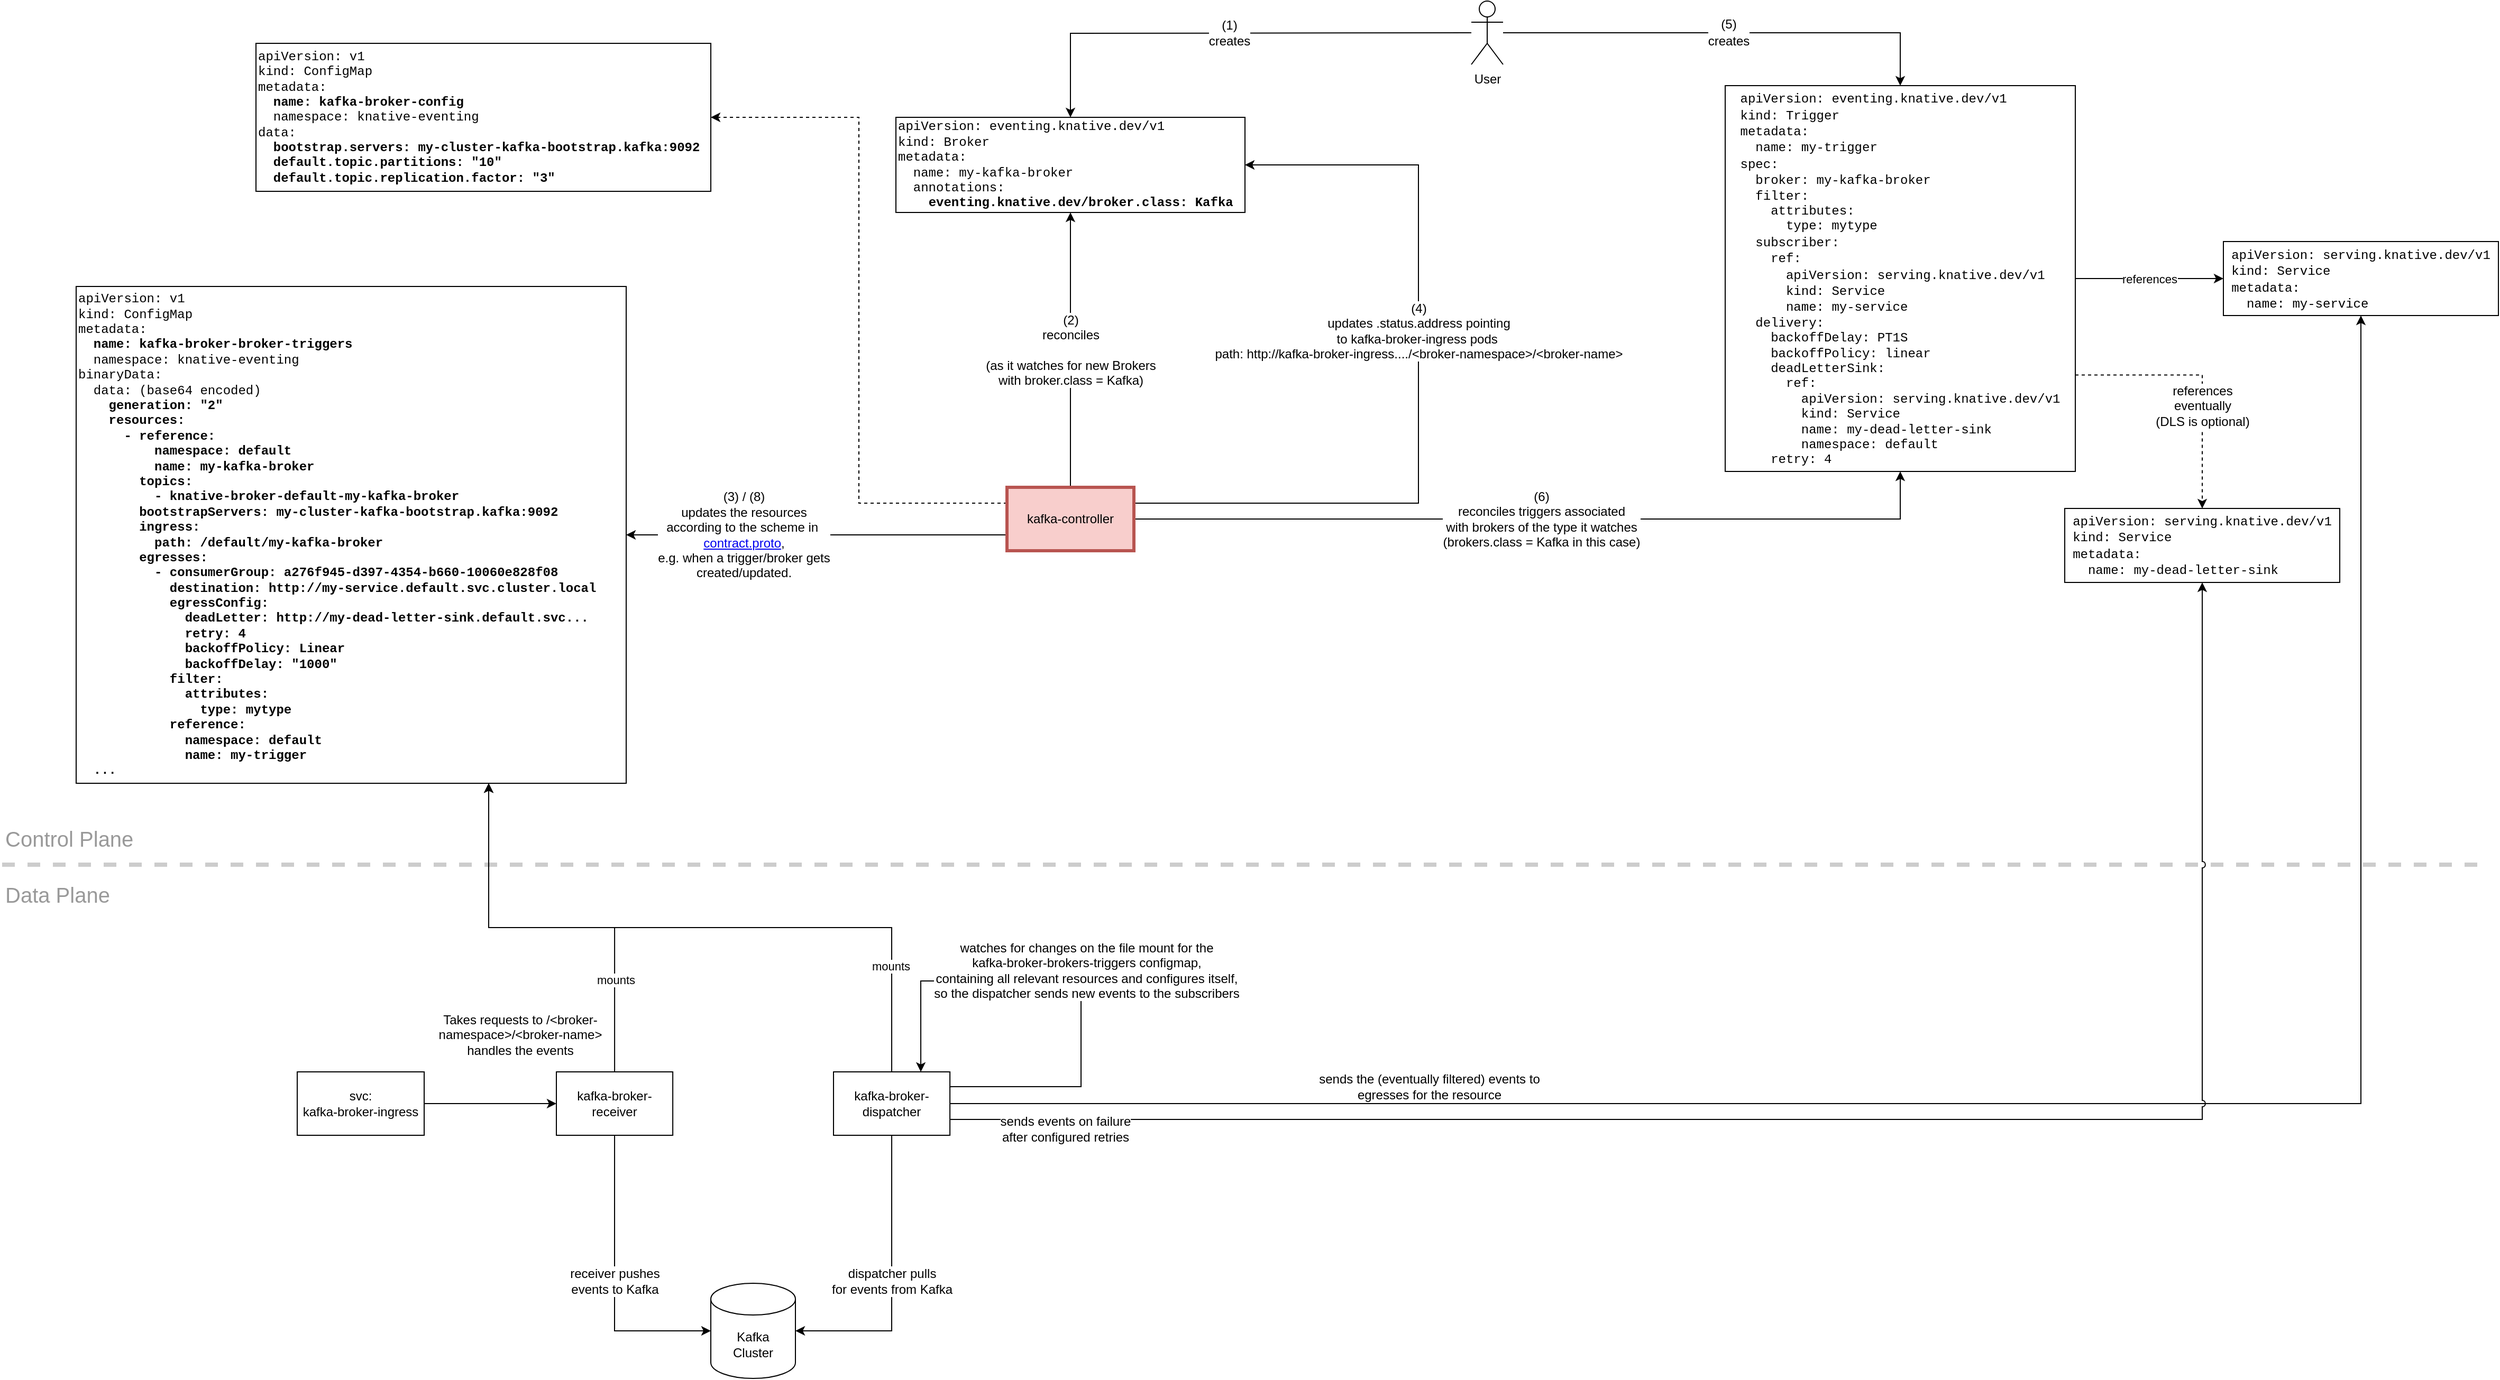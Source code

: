 <mxfile version="21.0.6" type="device"><diagram id="eFUAotSGtcAw-Fg0lcZh" name="Page-1"><mxGraphModel dx="2049" dy="1143" grid="1" gridSize="10" guides="1" tooltips="1" connect="1" arrows="1" fold="1" page="1" pageScale="1" pageWidth="2339" pageHeight="3300" math="0" shadow="0"><root><mxCell id="0"/><mxCell id="1" parent="0"/><mxCell id="b9sZLI5FRDwqz89Z4i03-7" value="(2)&lt;br&gt;reconciles&lt;br&gt;&lt;br&gt;(as it watches for new Brokers &lt;br&gt;with broker.class = Kafka)" style="edgeStyle=orthogonalEdgeStyle;rounded=0;orthogonalLoop=1;jettySize=auto;html=1;fontFamily=Helvetica;fontSize=12;" parent="1" source="b9sZLI5FRDwqz89Z4i03-1" target="b9sZLI5FRDwqz89Z4i03-5" edge="1"><mxGeometry relative="1" as="geometry"/></mxCell><mxCell id="b9sZLI5FRDwqz89Z4i03-14" style="edgeStyle=orthogonalEdgeStyle;rounded=0;orthogonalLoop=1;jettySize=auto;html=1;entryX=1;entryY=0.5;entryDx=0;entryDy=0;dashed=1;labelBackgroundColor=none;fontFamily=Courier New;fontSize=12;fontColor=#000000;exitX=0;exitY=0.25;exitDx=0;exitDy=0;sketch=0;" parent="1" source="b9sZLI5FRDwqz89Z4i03-1" target="b9sZLI5FRDwqz89Z4i03-8" edge="1"><mxGeometry relative="1" as="geometry"/></mxCell><mxCell id="b9sZLI5FRDwqz89Z4i03-18" value="(4)&lt;br&gt;updates .status.address pointing &lt;br&gt;to kafka-broker-ingress pods&amp;nbsp;&lt;br&gt;path: http://kafka-broker-ingress..../&amp;lt;broker-namespace&amp;gt;/&amp;lt;broker-name&amp;gt;" style="edgeStyle=orthogonalEdgeStyle;rounded=0;jumpStyle=none;orthogonalLoop=1;jettySize=auto;html=1;labelBackgroundColor=default;fontFamily=Helvetica;fontSize=12;fontColor=#000000;exitX=1;exitY=0.25;exitDx=0;exitDy=0;sketch=0;entryX=1;entryY=0.5;entryDx=0;entryDy=0;" parent="1" source="b9sZLI5FRDwqz89Z4i03-1" target="b9sZLI5FRDwqz89Z4i03-5" edge="1"><mxGeometry x="0.147" relative="1" as="geometry"><Array as="points"><mxPoint x="1389" y="485"/><mxPoint x="1389" y="165"/></Array><mxPoint as="offset"/><mxPoint x="1339" y="190" as="targetPoint"/></mxGeometry></mxCell><mxCell id="b9sZLI5FRDwqz89Z4i03-26" value="(6)&lt;br&gt;reconciles triggers associated &lt;br&gt;with brokers of the type it watches &lt;br&gt;(brokers.class = Kafka in this case)" style="edgeStyle=orthogonalEdgeStyle;rounded=0;sketch=0;jumpStyle=none;orthogonalLoop=1;jettySize=auto;html=1;entryX=0.5;entryY=1;entryDx=0;entryDy=0;labelBackgroundColor=default;fontFamily=Helvetica;fontSize=12;fontColor=#000000;" parent="1" source="b9sZLI5FRDwqz89Z4i03-1" target="b9sZLI5FRDwqz89Z4i03-24" edge="1"><mxGeometry relative="1" as="geometry"/></mxCell><mxCell id="_3CdvoU4hfjjVp6heYpx-2" value="(3) / (8)&lt;br&gt;updates the resources&lt;br style=&quot;font-size: 12px;&quot;&gt;according to the scheme in&amp;nbsp;&lt;br style=&quot;font-size: 12px;&quot;&gt;&lt;a href=&quot;https://github.com/knative-sandbox/eventing-kafka-broker/blob/main/proto/contract.proto&quot; style=&quot;font-size: 12px;&quot;&gt;contract.proto&lt;/a&gt;, &lt;br style=&quot;font-size: 12px;&quot;&gt;e.g. when a trigger/broker gets&lt;br style=&quot;font-size: 12px;&quot;&gt;created/updated." style="edgeStyle=orthogonalEdgeStyle;rounded=0;orthogonalLoop=1;jettySize=auto;html=1;entryX=1;entryY=0.5;entryDx=0;entryDy=0;exitX=0;exitY=0.75;exitDx=0;exitDy=0;fontSize=12;" parent="1" source="b9sZLI5FRDwqz89Z4i03-1" target="_3CdvoU4hfjjVp6heYpx-1" edge="1"><mxGeometry x="0.389" relative="1" as="geometry"><mxPoint x="1" as="offset"/></mxGeometry></mxCell><mxCell id="b9sZLI5FRDwqz89Z4i03-1" value="kafka-controller" style="rounded=0;whiteSpace=wrap;html=1;labelBorderColor=none;strokeWidth=3;fillColor=#f8cecc;strokeColor=#b85450;" parent="1" vertex="1"><mxGeometry x="1000" y="470" width="120" height="60" as="geometry"/></mxCell><mxCell id="b9sZLI5FRDwqz89Z4i03-6" value="(1)&lt;br&gt;creates" style="edgeStyle=orthogonalEdgeStyle;rounded=0;orthogonalLoop=1;jettySize=auto;html=1;entryX=0.5;entryY=0;entryDx=0;entryDy=0;fontFamily=Helvetica;fontSize=12;" parent="1" target="b9sZLI5FRDwqz89Z4i03-5" edge="1"><mxGeometry relative="1" as="geometry"><mxPoint x="1439" y="40" as="sourcePoint"/></mxGeometry></mxCell><mxCell id="b9sZLI5FRDwqz89Z4i03-22" style="edgeStyle=orthogonalEdgeStyle;rounded=0;sketch=0;jumpStyle=none;orthogonalLoop=1;jettySize=auto;html=1;labelBackgroundColor=default;fontFamily=Helvetica;fontSize=12;fontColor=#000000;" parent="1" edge="1"><mxGeometry relative="1" as="geometry"><mxPoint x="1484" y="80" as="sourcePoint"/><mxPoint x="1484" y="80" as="targetPoint"/></mxGeometry></mxCell><mxCell id="b9sZLI5FRDwqz89Z4i03-25" value="&lt;font face=&quot;Helvetica&quot;&gt;(5)&lt;br&gt;creates&lt;/font&gt;" style="edgeStyle=orthogonalEdgeStyle;rounded=0;sketch=0;jumpStyle=none;orthogonalLoop=1;jettySize=auto;html=1;entryX=0.5;entryY=0;entryDx=0;entryDy=0;labelBackgroundColor=default;fontFamily=Courier New;fontSize=12;fontColor=#000000;" parent="1" source="b9sZLI5FRDwqz89Z4i03-4" target="b9sZLI5FRDwqz89Z4i03-24" edge="1"><mxGeometry relative="1" as="geometry"/></mxCell><mxCell id="b9sZLI5FRDwqz89Z4i03-4" value="User" style="shape=umlActor;verticalLabelPosition=bottom;verticalAlign=top;html=1;outlineConnect=0;" parent="1" vertex="1"><mxGeometry x="1439" y="10" width="30" height="60" as="geometry"/></mxCell><mxCell id="b9sZLI5FRDwqz89Z4i03-5" value="&lt;span style=&quot;box-sizing: inherit; font-size: 12px;&quot; class=&quot;nt&quot;&gt;apiVersion&lt;/span&gt;&lt;span style=&quot;box-sizing: inherit; font-size: 12px;&quot; class=&quot;p&quot;&gt;:&lt;/span&gt;&lt;span style=&quot;box-sizing: inherit; font-size: 12px;&quot; class=&quot;w&quot;&gt; &lt;/span&gt;&lt;span style=&quot;box-sizing: inherit; font-size: 12px;&quot; class=&quot;l l-Scalar l-Scalar-Plain&quot;&gt;eventing.knative.dev/v1&lt;/span&gt;&lt;span style=&quot;font-size: 12px;&quot;&gt;&lt;br style=&quot;font-size: 12px;&quot;&gt;&lt;/span&gt;&lt;span style=&quot;box-sizing: inherit; font-size: 12px;&quot; class=&quot;nt&quot;&gt;kind&lt;/span&gt;&lt;span style=&quot;box-sizing: inherit; font-size: 12px;&quot; class=&quot;p&quot;&gt;:&lt;/span&gt;&lt;span style=&quot;box-sizing: inherit; font-size: 12px;&quot; class=&quot;w&quot;&gt; &lt;/span&gt;&lt;span style=&quot;box-sizing: inherit; font-size: 12px;&quot; class=&quot;l l-Scalar l-Scalar-Plain&quot;&gt;Broker&lt;/span&gt;&lt;span style=&quot;font-size: 12px;&quot;&gt;&lt;br style=&quot;font-size: 12px;&quot;&gt;&lt;/span&gt;&lt;span style=&quot;box-sizing: inherit; font-size: 12px;&quot; class=&quot;nt&quot;&gt;metadata&lt;/span&gt;&lt;span style=&quot;box-sizing: inherit; font-size: 12px;&quot; class=&quot;p&quot;&gt;:&lt;br&gt;&lt;/span&gt;&lt;span style=&quot;font-size: 12px;&quot;&gt;&amp;nbsp; name: my-kafka-broker&lt;br style=&quot;font-size: 12px;&quot;&gt;&lt;/span&gt;&lt;span style=&quot;box-sizing: inherit; font-size: 12px;&quot; class=&quot;w&quot;&gt;&lt;/span&gt;&lt;span style=&quot;box-sizing: inherit; font-size: 12px;&quot; class=&quot;nt&quot;&gt;&amp;nbsp; annotations&lt;/span&gt;&lt;span style=&quot;box-sizing: inherit; font-size: 12px;&quot; class=&quot;p&quot;&gt;:&lt;/span&gt;&lt;span style=&quot;font-size: 12px;&quot;&gt;&lt;br style=&quot;font-size: 12px;&quot;&gt;&lt;/span&gt;&lt;span style=&quot;box-sizing: inherit; font-size: 12px;&quot; class=&quot;w&quot;&gt;&lt;/span&gt;&lt;span style=&quot;box-sizing: inherit; font-size: 12px;&quot; class=&quot;nt&quot;&gt;&amp;nbsp; &amp;nbsp; &lt;b&gt;eventing.knative.dev/broker.class&lt;/b&gt;&lt;/span&gt;&lt;b&gt;&lt;span style=&quot;box-sizing: inherit; font-size: 12px;&quot; class=&quot;p&quot;&gt;:&lt;/span&gt;&lt;span style=&quot;box-sizing: inherit; font-size: 12px;&quot; class=&quot;w&quot;&gt; &lt;/span&gt;&lt;span style=&quot;box-sizing: inherit; font-size: 12px;&quot; class=&quot;l l-Scalar l-Scalar-Plain&quot;&gt;Kafka&lt;/span&gt;&lt;/b&gt;" style="text;html=1;strokeColor=default;fillColor=none;align=left;verticalAlign=middle;whiteSpace=wrap;rounded=0;fontFamily=Courier New;fontSize=12;labelBorderColor=none;" parent="1" vertex="1"><mxGeometry x="895" y="120" width="330" height="90" as="geometry"/></mxCell><mxCell id="b9sZLI5FRDwqz89Z4i03-8" value="&lt;div&gt;apiVersion: v1&lt;/div&gt;&lt;div&gt;kind: ConfigMap&lt;/div&gt;&lt;div&gt;metadata:&lt;/div&gt;&lt;div&gt;&amp;nbsp; &lt;b&gt;name: kafka-broker-config&lt;/b&gt;&lt;/div&gt;&lt;div&gt;&amp;nbsp; namespace: knative-eventing&lt;/div&gt;&lt;div&gt;data:&lt;/div&gt;&lt;div&gt;&lt;div&gt;&lt;b&gt;&amp;nbsp; bootstrap.servers: my-cluster-kafka-bootstrap.kafka:9092&lt;/b&gt;&lt;/div&gt;&lt;div&gt;&lt;b&gt;&amp;nbsp; default.topic.partitions: &quot;10&quot;&lt;/b&gt;&lt;/div&gt;&lt;div&gt;&lt;b&gt;&amp;nbsp; default.topic.replication.factor: &quot;3&quot;&lt;/b&gt;&lt;/div&gt;&lt;/div&gt;" style="text;html=1;strokeColor=default;fillColor=none;align=left;verticalAlign=middle;whiteSpace=wrap;rounded=0;labelBorderColor=none;strokeWidth=1;fontFamily=Courier New;fontSize=12;" parent="1" vertex="1"><mxGeometry x="290" y="50" width="430" height="140" as="geometry"/></mxCell><mxCell id="xpxUNbFqAw5F-r9H1RpU-3" style="edgeStyle=orthogonalEdgeStyle;rounded=0;orthogonalLoop=1;jettySize=auto;html=1;entryX=0;entryY=0.5;entryDx=0;entryDy=0;" parent="1" source="b9sZLI5FRDwqz89Z4i03-19" target="aR5F3TT1fGMltQNal_LP-4" edge="1"><mxGeometry relative="1" as="geometry"><mxPoint x="599" y="1213.059" as="targetPoint"/></mxGeometry></mxCell><mxCell id="b9sZLI5FRDwqz89Z4i03-19" value="svc:&lt;br&gt;kafka-broker-ingress" style="rounded=0;whiteSpace=wrap;html=1;labelBorderColor=none;strokeWidth=1;" parent="1" vertex="1"><mxGeometry x="329" y="1023" width="120" height="60" as="geometry"/></mxCell><mxCell id="b9sZLI5FRDwqz89Z4i03-20" value="Takes requests to /&amp;lt;broker-namespace&amp;gt;/&amp;lt;broker-name&amp;gt; &lt;br&gt;handles the events" style="text;html=1;strokeColor=none;fillColor=none;align=center;verticalAlign=middle;whiteSpace=wrap;rounded=0;labelBackgroundColor=none;labelBorderColor=none;strokeWidth=1;fontFamily=Helvetica;fontSize=12;fontColor=#000000;" parent="1" vertex="1"><mxGeometry x="430" y="953" width="220" height="70" as="geometry"/></mxCell><mxCell id="aR5F3TT1fGMltQNal_LP-7" value="references" style="edgeStyle=orthogonalEdgeStyle;rounded=0;orthogonalLoop=1;jettySize=auto;html=1;entryX=0;entryY=0.5;entryDx=0;entryDy=0;exitX=1;exitY=0.5;exitDx=0;exitDy=0;" parent="1" source="b9sZLI5FRDwqz89Z4i03-24" target="aR5F3TT1fGMltQNal_LP-6" edge="1"><mxGeometry relative="1" as="geometry"/></mxCell><mxCell id="aR5F3TT1fGMltQNal_LP-9" value="references&lt;br style=&quot;font-size: 12px;&quot;&gt;eventually &lt;br style=&quot;font-size: 12px;&quot;&gt;(DLS is optional)" style="edgeStyle=orthogonalEdgeStyle;rounded=0;orthogonalLoop=1;jettySize=auto;html=1;entryX=0.5;entryY=0;entryDx=0;entryDy=0;exitX=1;exitY=0.75;exitDx=0;exitDy=0;startArrow=none;dashed=1;fontSize=12;" parent="1" source="b9sZLI5FRDwqz89Z4i03-24" target="aR5F3TT1fGMltQNal_LP-8" edge="1"><mxGeometry x="0.215" relative="1" as="geometry"><mxPoint as="offset"/></mxGeometry></mxCell><mxCell id="b9sZLI5FRDwqz89Z4i03-24" value="&lt;div style=&quot;text-align: left;&quot;&gt;&lt;font face=&quot;Courier New&quot;&gt;&lt;span style=&quot;background-color: initial; color: var(--md-code-hl-keyword-color); box-sizing: inherit;&quot; class=&quot;nt&quot;&gt;apiVersion&lt;/span&gt;&lt;span style=&quot;background-color: initial; color: var(--md-code-hl-punctuation-color); box-sizing: inherit;&quot; class=&quot;p&quot;&gt;:&lt;/span&gt;&lt;span style=&quot;background-color: initial; box-sizing: inherit; color: rgb(54, 70, 78);&quot; class=&quot;w&quot;&gt; &lt;/span&gt;&lt;span style=&quot;background-color: initial; color: var(--md-code-hl-string-color); box-sizing: inherit;&quot; class=&quot;l l-Scalar l-Scalar-Plain&quot;&gt;eventing.knative.dev/v1&lt;/span&gt;&lt;span style=&quot;color: rgb(54, 70, 78); background-color: rgb(245, 245, 245);&quot;&gt;&lt;br&gt;&lt;/span&gt;&lt;span style=&quot;background-color: initial; color: var(--md-code-hl-keyword-color); box-sizing: inherit;&quot; class=&quot;nt&quot;&gt;kind&lt;/span&gt;&lt;span style=&quot;background-color: initial; color: var(--md-code-hl-punctuation-color); box-sizing: inherit;&quot; class=&quot;p&quot;&gt;:&lt;/span&gt;&lt;span style=&quot;background-color: initial; box-sizing: inherit; color: rgb(54, 70, 78);&quot; class=&quot;w&quot;&gt; &lt;/span&gt;&lt;span style=&quot;background-color: initial; color: var(--md-code-hl-string-color); box-sizing: inherit;&quot; class=&quot;l l-Scalar l-Scalar-Plain&quot;&gt;Trigger&lt;/span&gt;&lt;span style=&quot;color: rgb(54, 70, 78); background-color: rgb(245, 245, 245);&quot;&gt;&lt;br&gt;&lt;/span&gt;&lt;span style=&quot;background-color: initial; color: var(--md-code-hl-keyword-color); box-sizing: inherit;&quot; class=&quot;nt&quot;&gt;metadata&lt;/span&gt;&lt;span style=&quot;background-color: initial; color: var(--md-code-hl-punctuation-color); box-sizing: inherit;&quot; class=&quot;p&quot;&gt;:&lt;/span&gt;&lt;span style=&quot;color: rgb(54, 70, 78); background-color: rgb(245, 245, 245);&quot;&gt;&lt;br&gt;&lt;/span&gt;&lt;span style=&quot;background-color: initial; box-sizing: inherit; color: rgb(54, 70, 78);&quot; class=&quot;w&quot;&gt;&lt;/span&gt;&lt;span style=&quot;background-color: initial; color: var(--md-code-hl-keyword-color); box-sizing: inherit;&quot; class=&quot;nt&quot;&gt;&amp;nbsp; name&lt;/span&gt;&lt;span style=&quot;background-color: initial; color: var(--md-code-hl-punctuation-color); box-sizing: inherit;&quot; class=&quot;p&quot;&gt;:&lt;/span&gt;&lt;span style=&quot;background-color: initial; box-sizing: inherit; color: rgb(54, 70, 78);&quot; class=&quot;w&quot;&gt; &lt;/span&gt;&lt;span style=&quot;background-color: initial; color: var(--md-code-hl-string-color); box-sizing: inherit;&quot; class=&quot;l l-Scalar l-Scalar-Plain&quot;&gt;my-trigger&lt;/span&gt;&lt;span style=&quot;color: rgb(54, 70, 78); background-color: rgb(245, 245, 245);&quot;&gt;&lt;br&gt;&lt;/span&gt;&lt;span style=&quot;background-color: initial; color: var(--md-code-hl-keyword-color); box-sizing: inherit;&quot; class=&quot;nt&quot;&gt;spec&lt;/span&gt;&lt;span style=&quot;background-color: initial; color: var(--md-code-hl-punctuation-color); box-sizing: inherit;&quot; class=&quot;p&quot;&gt;:&lt;/span&gt;&lt;span style=&quot;color: rgb(54, 70, 78); background-color: rgb(245, 245, 245);&quot;&gt;&lt;br&gt;&lt;/span&gt;&lt;span style=&quot;background-color: initial; box-sizing: inherit; color: rgb(54, 70, 78);&quot; class=&quot;w&quot;&gt;&lt;/span&gt;&lt;span style=&quot;background-color: initial; color: var(--md-code-hl-keyword-color); box-sizing: inherit;&quot; class=&quot;nt&quot;&gt;&amp;nbsp; broker&lt;/span&gt;&lt;span style=&quot;background-color: initial; color: var(--md-code-hl-punctuation-color); box-sizing: inherit;&quot; class=&quot;p&quot;&gt;:&lt;/span&gt;&lt;span style=&quot;background-color: initial; box-sizing: inherit; color: rgb(54, 70, 78);&quot; class=&quot;w&quot;&gt; &lt;/span&gt;&lt;span style=&quot;background-color: initial; color: var(--md-code-hl-string-color); box-sizing: inherit;&quot; class=&quot;l l-Scalar l-Scalar-Plain&quot;&gt;my-kafka-broker&lt;/span&gt;&lt;/font&gt;&lt;/div&gt;&lt;div style=&quot;text-align: left;&quot;&gt;&lt;font face=&quot;Courier New&quot;&gt;&lt;span style=&quot;background-color: rgb(245, 245, 245);&quot;&gt;&lt;div&gt;&amp;nbsp; filter:&lt;/div&gt;&lt;div&gt;&amp;nbsp; &amp;nbsp; attributes:&lt;/div&gt;&lt;div&gt;&amp;nbsp; &amp;nbsp; &amp;nbsp; type: mytype&lt;/div&gt;&lt;/span&gt;&lt;span style=&quot;background-color: initial; box-sizing: inherit; color: rgb(54, 70, 78);&quot; class=&quot;w&quot;&gt;&lt;/span&gt;&lt;span style=&quot;background-color: initial; color: var(--md-code-hl-keyword-color); box-sizing: inherit;&quot; class=&quot;nt&quot;&gt;&amp;nbsp; subscriber&lt;/span&gt;&lt;span style=&quot;background-color: initial; color: var(--md-code-hl-punctuation-color); box-sizing: inherit;&quot; class=&quot;p&quot;&gt;:&lt;/span&gt;&lt;span style=&quot;color: rgb(54, 70, 78); background-color: rgb(245, 245, 245);&quot;&gt;&lt;br&gt;&lt;/span&gt;&lt;span style=&quot;background-color: initial; box-sizing: inherit; color: rgb(54, 70, 78);&quot; class=&quot;w&quot;&gt;&lt;/span&gt;&lt;span style=&quot;background-color: initial; color: var(--md-code-hl-keyword-color); box-sizing: inherit;&quot; class=&quot;nt&quot;&gt;&amp;nbsp; &amp;nbsp; ref&lt;/span&gt;&lt;span style=&quot;background-color: initial; color: var(--md-code-hl-punctuation-color); box-sizing: inherit;&quot; class=&quot;p&quot;&gt;:&lt;/span&gt;&lt;span style=&quot;color: rgb(54, 70, 78); background-color: rgb(245, 245, 245);&quot;&gt;&lt;br&gt;&lt;/span&gt;&lt;span style=&quot;background-color: initial; box-sizing: inherit; color: rgb(54, 70, 78);&quot; class=&quot;w&quot;&gt;&lt;/span&gt;&lt;span style=&quot;background-color: initial; color: var(--md-code-hl-keyword-color); box-sizing: inherit;&quot; class=&quot;nt&quot;&gt;&amp;nbsp; &amp;nbsp; &amp;nbsp; apiVersion&lt;/span&gt;&lt;span style=&quot;background-color: initial; color: var(--md-code-hl-punctuation-color); box-sizing: inherit;&quot; class=&quot;p&quot;&gt;:&lt;/span&gt;&lt;span style=&quot;background-color: initial; box-sizing: inherit; color: rgb(54, 70, 78);&quot; class=&quot;w&quot;&gt; &lt;/span&gt;&lt;span style=&quot;background-color: initial; color: var(--md-code-hl-string-color); box-sizing: inherit;&quot; class=&quot;l l-Scalar l-Scalar-Plain&quot;&gt;serving.knative.dev/v1&lt;/span&gt;&lt;span style=&quot;color: rgb(54, 70, 78); background-color: rgb(245, 245, 245);&quot;&gt;&lt;br&gt;&lt;/span&gt;&lt;span style=&quot;background-color: initial; box-sizing: inherit; color: rgb(54, 70, 78);&quot; class=&quot;w&quot;&gt;&lt;/span&gt;&lt;span style=&quot;background-color: initial; color: var(--md-code-hl-keyword-color); box-sizing: inherit;&quot; class=&quot;nt&quot;&gt;&amp;nbsp; &amp;nbsp; &amp;nbsp; kind&lt;/span&gt;&lt;span style=&quot;background-color: initial; color: var(--md-code-hl-punctuation-color); box-sizing: inherit;&quot; class=&quot;p&quot;&gt;:&lt;/span&gt;&lt;span style=&quot;background-color: initial; box-sizing: inherit; color: rgb(54, 70, 78);&quot; class=&quot;w&quot;&gt; &lt;/span&gt;&lt;span style=&quot;background-color: initial; color: var(--md-code-hl-string-color); box-sizing: inherit;&quot; class=&quot;l l-Scalar l-Scalar-Plain&quot;&gt;Service&lt;/span&gt;&lt;span style=&quot;color: rgb(54, 70, 78); background-color: rgb(245, 245, 245);&quot;&gt;&lt;br&gt;&lt;/span&gt;&lt;span style=&quot;background-color: initial; box-sizing: inherit; color: rgb(54, 70, 78);&quot; class=&quot;w&quot;&gt;&lt;/span&gt;&lt;span style=&quot;background-color: initial; color: var(--md-code-hl-keyword-color); box-sizing: inherit;&quot; class=&quot;nt&quot;&gt;&amp;nbsp; &amp;nbsp; &amp;nbsp; name&lt;/span&gt;&lt;span style=&quot;background-color: initial; color: var(--md-code-hl-punctuation-color); box-sizing: inherit;&quot; class=&quot;p&quot;&gt;:&lt;/span&gt;&lt;span style=&quot;background-color: initial; box-sizing: inherit; color: rgb(54, 70, 78);&quot; class=&quot;w&quot;&gt; &lt;/span&gt;&lt;span style=&quot;background-color: initial; color: var(--md-code-hl-string-color); box-sizing: inherit;&quot; class=&quot;l l-Scalar l-Scalar-Plain&quot;&gt;my-service&lt;/span&gt;&lt;/font&gt;&lt;/div&gt;&lt;div style=&quot;text-align: left;&quot;&gt;&lt;font face=&quot;Courier New&quot;&gt;&lt;span style=&quot;background-color: initial; color: var(--md-code-hl-string-color); box-sizing: inherit;&quot; class=&quot;l l-Scalar l-Scalar-Plain&quot;&gt;&lt;div&gt;&amp;nbsp; delivery:&lt;/div&gt;&lt;div&gt;&amp;nbsp; &amp;nbsp; backoffDelay: PT1S&lt;/div&gt;&lt;div&gt;&amp;nbsp; &amp;nbsp; backoffPolicy: linear&lt;/div&gt;&lt;div&gt;&amp;nbsp; &amp;nbsp; deadLetterSink:&lt;/div&gt;&lt;div&gt;&amp;nbsp; &amp;nbsp; &amp;nbsp; ref:&lt;/div&gt;&lt;div&gt;&amp;nbsp; &amp;nbsp; &amp;nbsp; &amp;nbsp; apiVersion: serving.knative.dev/v1&lt;/div&gt;&lt;div&gt;&amp;nbsp; &amp;nbsp; &amp;nbsp; &amp;nbsp; kind: Service&lt;/div&gt;&lt;div&gt;&amp;nbsp; &amp;nbsp; &amp;nbsp; &amp;nbsp; name: my-dead-letter-sink&lt;/div&gt;&lt;div&gt;&amp;nbsp; &amp;nbsp; &amp;nbsp; &amp;nbsp; namespace: default&lt;/div&gt;&lt;div&gt;&amp;nbsp; &amp;nbsp; retry: 4&lt;/div&gt;&lt;/span&gt;&lt;/font&gt;&lt;/div&gt;" style="text;html=1;strokeColor=default;fillColor=none;align=center;verticalAlign=middle;whiteSpace=wrap;rounded=0;labelBackgroundColor=none;labelBorderColor=none;strokeWidth=1;fontFamily=Helvetica;fontSize=12;fontColor=#000000;" parent="1" vertex="1"><mxGeometry x="1679" y="90" width="331" height="365" as="geometry"/></mxCell><mxCell id="xpxUNbFqAw5F-r9H1RpU-19" value="sends the (eventually filtered) events to &lt;br style=&quot;font-size: 12px;&quot;&gt;egresses for the resource" style="edgeStyle=orthogonalEdgeStyle;rounded=0;orthogonalLoop=1;jettySize=auto;html=1;fontSize=12;exitX=1;exitY=0.5;exitDx=0;exitDy=0;" parent="1" source="xpxUNbFqAw5F-r9H1RpU-14" target="aR5F3TT1fGMltQNal_LP-6" edge="1"><mxGeometry x="-0.565" y="16" relative="1" as="geometry"><mxPoint x="1719" y="1013" as="targetPoint"/><mxPoint as="offset"/><mxPoint x="1609" y="1086" as="sourcePoint"/></mxGeometry></mxCell><mxCell id="b9sZLI5FRDwqz89Z4i03-31" value="" style="endArrow=none;html=1;rounded=0;labelBackgroundColor=default;sketch=0;fontFamily=Courier New;fontSize=12;fontColor=#000000;jumpStyle=none;strokeWidth=4;dashed=1;strokeColor=#CCCCCC;" parent="1" edge="1"><mxGeometry width="50" height="50" relative="1" as="geometry"><mxPoint x="50" y="827" as="sourcePoint"/><mxPoint x="2399" y="827" as="targetPoint"/></mxGeometry></mxCell><mxCell id="b9sZLI5FRDwqz89Z4i03-33" value="Data Plane" style="text;html=1;strokeColor=none;fillColor=none;align=left;verticalAlign=middle;whiteSpace=wrap;rounded=0;labelBackgroundColor=none;labelBorderColor=none;strokeWidth=1;fontFamily=Helvetica;fontSize=20;fontColor=#999999;" parent="1" vertex="1"><mxGeometry x="51" y="840" width="110" height="30" as="geometry"/></mxCell><mxCell id="b9sZLI5FRDwqz89Z4i03-34" value="Control Plane" style="text;html=1;strokeColor=none;fillColor=none;align=left;verticalAlign=middle;whiteSpace=wrap;rounded=0;labelBackgroundColor=none;labelBorderColor=none;strokeWidth=1;fontFamily=Helvetica;fontSize=20;fontColor=#999999;" parent="1" vertex="1"><mxGeometry x="51" y="787" width="130" height="30" as="geometry"/></mxCell><mxCell id="aR5F3TT1fGMltQNal_LP-11" value="sends events on failure &lt;br style=&quot;font-size: 12px;&quot;&gt;after configured retries" style="edgeStyle=orthogonalEdgeStyle;rounded=0;orthogonalLoop=1;jettySize=auto;html=1;jumpStyle=arc;exitX=1;exitY=0.75;exitDx=0;exitDy=0;fontSize=12;" parent="1" source="xpxUNbFqAw5F-r9H1RpU-14" target="aR5F3TT1fGMltQNal_LP-8" edge="1"><mxGeometry x="-0.872" y="-9" relative="1" as="geometry"><mxPoint as="offset"/><mxPoint x="1169" y="1255" as="sourcePoint"/></mxGeometry></mxCell><mxCell id="aR5F3TT1fGMltQNal_LP-1" value="Kafka&lt;br&gt;Cluster" style="shape=cylinder3;whiteSpace=wrap;html=1;boundedLbl=1;backgroundOutline=1;size=15;fillColor=default;" parent="1" vertex="1"><mxGeometry x="720" y="1223" width="80" height="90" as="geometry"/></mxCell><mxCell id="aR5F3TT1fGMltQNal_LP-2" value="receiver pushes &lt;br style=&quot;font-size: 12px;&quot;&gt;events to Kafka" style="edgeStyle=orthogonalEdgeStyle;rounded=0;orthogonalLoop=1;jettySize=auto;html=1;entryX=0;entryY=0.5;entryDx=0;entryDy=0;entryPerimeter=0;exitX=0.5;exitY=1;exitDx=0;exitDy=0;fontSize=12;" parent="1" source="aR5F3TT1fGMltQNal_LP-4" target="aR5F3TT1fGMltQNal_LP-1" edge="1"><mxGeometry relative="1" as="geometry"><mxPoint x="686.938" y="1313" as="sourcePoint"/></mxGeometry></mxCell><mxCell id="aR5F3TT1fGMltQNal_LP-3" value="dispatcher pulls&lt;br style=&quot;font-size: 12px;&quot;&gt;for events from Kafka" style="edgeStyle=orthogonalEdgeStyle;rounded=0;orthogonalLoop=1;jettySize=auto;html=1;entryX=1;entryY=0.5;entryDx=0;entryDy=0;entryPerimeter=0;exitX=0.5;exitY=1;exitDx=0;exitDy=0;fontSize=12;" parent="1" source="xpxUNbFqAw5F-r9H1RpU-14" target="aR5F3TT1fGMltQNal_LP-1" edge="1"><mxGeometry relative="1" as="geometry"/></mxCell><mxCell id="_3CdvoU4hfjjVp6heYpx-5" value="mounts" style="edgeStyle=orthogonalEdgeStyle;rounded=0;orthogonalLoop=1;jettySize=auto;html=1;entryX=0.75;entryY=1;entryDx=0;entryDy=0;exitX=0.5;exitY=0;exitDx=0;exitDy=0;" parent="1" source="xpxUNbFqAw5F-r9H1RpU-14" target="_3CdvoU4hfjjVp6heYpx-1" edge="1"><mxGeometry x="-0.693" y="1" relative="1" as="geometry"><mxPoint as="offset"/></mxGeometry></mxCell><mxCell id="xpxUNbFqAw5F-r9H1RpU-14" value="kafka-broker-dispatcher" style="rounded=0;whiteSpace=wrap;html=1;" parent="1" vertex="1"><mxGeometry x="836" y="1023" width="110.05" height="60" as="geometry"/></mxCell><mxCell id="_3CdvoU4hfjjVp6heYpx-6" value="mounts" style="edgeStyle=orthogonalEdgeStyle;rounded=0;orthogonalLoop=1;jettySize=auto;html=1;entryX=0.75;entryY=1;entryDx=0;entryDy=0;" parent="1" source="aR5F3TT1fGMltQNal_LP-4" target="_3CdvoU4hfjjVp6heYpx-1" edge="1"><mxGeometry x="-0.556" y="-1" relative="1" as="geometry"><mxPoint as="offset"/></mxGeometry></mxCell><mxCell id="aR5F3TT1fGMltQNal_LP-4" value="kafka-broker-receiver" style="rounded=0;whiteSpace=wrap;html=1;" parent="1" vertex="1"><mxGeometry x="574" y="1023" width="110.05" height="60" as="geometry"/></mxCell><mxCell id="aR5F3TT1fGMltQNal_LP-8" value="&lt;div style=&quot;text-align: left;&quot;&gt;&lt;font face=&quot;Courier New&quot;&gt;&lt;span style=&quot;background-color: initial; color: var(--md-code-hl-keyword-color); box-sizing: inherit;&quot; class=&quot;nt&quot;&gt;apiVersion&lt;/span&gt;&lt;span style=&quot;background-color: initial; color: var(--md-code-hl-punctuation-color); box-sizing: inherit;&quot; class=&quot;p&quot;&gt;:&lt;/span&gt;&lt;span style=&quot;background-color: initial; box-sizing: inherit; color: rgb(54, 70, 78);&quot; class=&quot;w&quot;&gt; &lt;/span&gt;&lt;span style=&quot;background-color: initial; color: var(--md-code-hl-string-color); box-sizing: inherit;&quot; class=&quot;l l-Scalar l-Scalar-Plain&quot;&gt;serving.knative.dev/v1&lt;/span&gt;&lt;span style=&quot;color: rgb(54, 70, 78); background-color: rgb(245, 245, 245);&quot;&gt;&lt;br&gt;&lt;/span&gt;&lt;span style=&quot;background-color: initial; color: var(--md-code-hl-keyword-color); box-sizing: inherit;&quot; class=&quot;nt&quot;&gt;kind&lt;/span&gt;&lt;span style=&quot;background-color: initial; color: var(--md-code-hl-punctuation-color); box-sizing: inherit;&quot; class=&quot;p&quot;&gt;:&lt;/span&gt;&lt;span style=&quot;background-color: initial; box-sizing: inherit; color: rgb(54, 70, 78);&quot; class=&quot;w&quot;&gt; &lt;/span&gt;&lt;span style=&quot;background-color: initial; color: var(--md-code-hl-string-color); box-sizing: inherit;&quot; class=&quot;l l-Scalar l-Scalar-Plain&quot;&gt;Service&lt;/span&gt;&lt;/font&gt;&lt;br style=&quot;border-color: var(--border-color);&quot;&gt;&lt;span style=&quot;border-color: var(--border-color); color: var(--md-code-hl-keyword-color); font-family: &amp;quot;Courier New&amp;quot;; background-color: initial; box-sizing: inherit;&quot; class=&quot;nt&quot;&gt;metadata&lt;/span&gt;&lt;span style=&quot;border-color: var(--border-color); color: var(--md-code-hl-punctuation-color); font-family: &amp;quot;Courier New&amp;quot;; background-color: initial; box-sizing: inherit;&quot; class=&quot;p&quot;&gt;:&lt;/span&gt;&lt;span style=&quot;border-color: var(--border-color); font-family: &amp;quot;Courier New&amp;quot;; color: rgb(54, 70, 78); background-color: rgb(245, 245, 245);&quot;&gt;&lt;br style=&quot;border-color: var(--border-color);&quot;&gt;&lt;/span&gt;&lt;span style=&quot;border-color: var(--border-color); font-family: &amp;quot;Courier New&amp;quot;; background-color: initial; box-sizing: inherit; color: rgb(54, 70, 78);&quot; class=&quot;w&quot;&gt;&lt;/span&gt;&lt;span style=&quot;border-color: var(--border-color); color: var(--md-code-hl-keyword-color); font-family: &amp;quot;Courier New&amp;quot;; background-color: initial; box-sizing: inherit;&quot; class=&quot;nt&quot;&gt;&amp;nbsp; name&lt;/span&gt;&lt;span style=&quot;border-color: var(--border-color); color: var(--md-code-hl-punctuation-color); font-family: &amp;quot;Courier New&amp;quot;; background-color: initial; box-sizing: inherit;&quot; class=&quot;p&quot;&gt;:&lt;/span&gt;&lt;span style=&quot;border-color: var(--border-color); font-family: &amp;quot;Courier New&amp;quot;; background-color: initial; box-sizing: inherit; color: rgb(54, 70, 78);&quot; class=&quot;w&quot;&gt;&amp;nbsp;&lt;/span&gt;&lt;font face=&quot;Courier New&quot;&gt;&lt;span style=&quot;background-color: initial; color: var(--md-code-hl-string-color); box-sizing: inherit;&quot; class=&quot;l l-Scalar l-Scalar-Plain&quot;&gt;my-dead-letter-sink&lt;/span&gt;&lt;/font&gt;&lt;/div&gt;" style="text;html=1;strokeColor=default;fillColor=none;align=center;verticalAlign=middle;whiteSpace=wrap;rounded=0;labelBackgroundColor=none;labelBorderColor=none;strokeWidth=1;fontFamily=Helvetica;fontSize=12;fontColor=#000000;" parent="1" vertex="1"><mxGeometry x="2000" y="490" width="260" height="70" as="geometry"/></mxCell><mxCell id="aR5F3TT1fGMltQNal_LP-6" value="&lt;div style=&quot;text-align: left;&quot;&gt;&lt;font face=&quot;Courier New&quot;&gt;&lt;span style=&quot;background-color: initial; color: var(--md-code-hl-keyword-color); box-sizing: inherit;&quot; class=&quot;nt&quot;&gt;apiVersion&lt;/span&gt;&lt;span style=&quot;background-color: initial; color: var(--md-code-hl-punctuation-color); box-sizing: inherit;&quot; class=&quot;p&quot;&gt;:&lt;/span&gt;&lt;span style=&quot;background-color: initial; box-sizing: inherit; color: rgb(54, 70, 78);&quot; class=&quot;w&quot;&gt; &lt;/span&gt;&lt;span style=&quot;background-color: initial; color: var(--md-code-hl-string-color); box-sizing: inherit;&quot; class=&quot;l l-Scalar l-Scalar-Plain&quot;&gt;serving.knative.dev/v1&lt;/span&gt;&lt;span style=&quot;color: rgb(54, 70, 78); background-color: rgb(245, 245, 245);&quot;&gt;&lt;br&gt;&lt;/span&gt;&lt;span style=&quot;background-color: initial; color: var(--md-code-hl-keyword-color); box-sizing: inherit;&quot; class=&quot;nt&quot;&gt;kind&lt;/span&gt;&lt;span style=&quot;background-color: initial; color: var(--md-code-hl-punctuation-color); box-sizing: inherit;&quot; class=&quot;p&quot;&gt;:&lt;/span&gt;&lt;span style=&quot;background-color: initial; box-sizing: inherit; color: rgb(54, 70, 78);&quot; class=&quot;w&quot;&gt; &lt;/span&gt;&lt;span style=&quot;background-color: initial; color: var(--md-code-hl-string-color); box-sizing: inherit;&quot; class=&quot;l l-Scalar l-Scalar-Plain&quot;&gt;Service&lt;/span&gt;&lt;/font&gt;&lt;br style=&quot;border-color: var(--border-color);&quot;&gt;&lt;span style=&quot;border-color: var(--border-color); color: var(--md-code-hl-keyword-color); font-family: &amp;quot;Courier New&amp;quot;; background-color: initial; box-sizing: inherit;&quot; class=&quot;nt&quot;&gt;metadata&lt;/span&gt;&lt;span style=&quot;border-color: var(--border-color); color: var(--md-code-hl-punctuation-color); font-family: &amp;quot;Courier New&amp;quot;; background-color: initial; box-sizing: inherit;&quot; class=&quot;p&quot;&gt;:&lt;/span&gt;&lt;span style=&quot;border-color: var(--border-color); font-family: &amp;quot;Courier New&amp;quot;; color: rgb(54, 70, 78); background-color: rgb(245, 245, 245);&quot;&gt;&lt;br style=&quot;border-color: var(--border-color);&quot;&gt;&lt;/span&gt;&lt;span style=&quot;border-color: var(--border-color); font-family: &amp;quot;Courier New&amp;quot;; background-color: initial; box-sizing: inherit; color: rgb(54, 70, 78);&quot; class=&quot;w&quot;&gt;&lt;/span&gt;&lt;span style=&quot;border-color: var(--border-color); color: var(--md-code-hl-keyword-color); font-family: &amp;quot;Courier New&amp;quot;; background-color: initial; box-sizing: inherit;&quot; class=&quot;nt&quot;&gt;&amp;nbsp; name&lt;/span&gt;&lt;span style=&quot;border-color: var(--border-color); color: var(--md-code-hl-punctuation-color); font-family: &amp;quot;Courier New&amp;quot;; background-color: initial; box-sizing: inherit;&quot; class=&quot;p&quot;&gt;:&lt;/span&gt;&lt;span style=&quot;border-color: var(--border-color); font-family: &amp;quot;Courier New&amp;quot;; background-color: initial; box-sizing: inherit; color: rgb(54, 70, 78);&quot; class=&quot;w&quot;&gt;&amp;nbsp;&lt;/span&gt;&lt;font face=&quot;Courier New&quot;&gt;&lt;span style=&quot;background-color: initial; color: var(--md-code-hl-string-color); box-sizing: inherit;&quot; class=&quot;l l-Scalar l-Scalar-Plain&quot;&gt;my-service&lt;/span&gt;&lt;/font&gt;&lt;/div&gt;" style="text;html=1;strokeColor=default;fillColor=none;align=center;verticalAlign=middle;whiteSpace=wrap;rounded=0;labelBackgroundColor=none;labelBorderColor=none;strokeWidth=1;fontFamily=Helvetica;fontSize=12;fontColor=#000000;" parent="1" vertex="1"><mxGeometry x="2150" y="237.5" width="260" height="70" as="geometry"/></mxCell><mxCell id="_3CdvoU4hfjjVp6heYpx-1" value="&lt;div&gt;apiVersion: v1&lt;/div&gt;&lt;div&gt;kind: ConfigMap&lt;/div&gt;&lt;div&gt;metadata:&lt;/div&gt;&lt;div&gt;&amp;nbsp; &lt;b&gt;name: kafka-broker-broker-triggers&lt;/b&gt;&lt;/div&gt;&lt;div&gt;&amp;nbsp; namespace: knative-eventing&lt;/div&gt;&lt;div&gt;binaryData:&lt;/div&gt;&lt;div&gt;&amp;nbsp; data: (base64 encoded)&lt;/div&gt;&lt;div&gt;&lt;div&gt;&lt;b&gt;&amp;nbsp; &amp;nbsp; generation: &quot;2&quot;&lt;/b&gt;&lt;/div&gt;&lt;div&gt;&lt;b&gt;&amp;nbsp; &amp;nbsp; resources:&lt;/b&gt;&lt;/div&gt;&lt;div&gt;&lt;div style=&quot;border-color: var(--border-color);&quot;&gt;&lt;b style=&quot;border-color: var(--border-color);&quot;&gt;&amp;nbsp; &amp;nbsp; &amp;nbsp; - reference:&lt;/b&gt;&lt;/div&gt;&lt;div style=&quot;border-color: var(--border-color);&quot;&gt;&lt;b style=&quot;border-color: var(--border-color); background-color: initial;&quot;&gt;&amp;nbsp; &amp;nbsp; &amp;nbsp; &amp;nbsp; &amp;nbsp; namespace: default&lt;/b&gt;&lt;br style=&quot;border-color: var(--border-color);&quot;&gt;&lt;/div&gt;&lt;div style=&quot;border-color: var(--border-color);&quot;&gt;&lt;b style=&quot;border-color: var(--border-color);&quot;&gt;&amp;nbsp; &amp;nbsp; &amp;nbsp; &amp;nbsp; &amp;nbsp; name: my-kafka-broker&lt;/b&gt;&lt;/div&gt;&lt;/div&gt;&lt;div&gt;&lt;b&gt;&amp;nbsp; &amp;nbsp; &amp;nbsp; &amp;nbsp;&amp;nbsp;&lt;/b&gt;&lt;b style=&quot;background-color: initial;&quot;&gt;topics:&lt;/b&gt;&lt;/div&gt;&lt;div&gt;&lt;b&gt;&amp;nbsp; &amp;nbsp; &amp;nbsp; &amp;nbsp; &amp;nbsp; - knative-broker-default-my-kafka-broker&lt;/b&gt;&lt;/div&gt;&lt;div&gt;&lt;b&gt;&amp;nbsp; &amp;nbsp; &amp;nbsp; &amp;nbsp; bootstrapServers: my-cluster-kafka-bootstrap.kafka:9092&lt;/b&gt;&lt;/div&gt;&lt;div&gt;&lt;b&gt;&amp;nbsp; &amp;nbsp; &amp;nbsp; &amp;nbsp; ingress:&lt;/b&gt;&lt;/div&gt;&lt;div&gt;&lt;b&gt;&amp;nbsp; &amp;nbsp; &amp;nbsp; &amp;nbsp; &amp;nbsp; path: /default/my-kafka-broker&lt;/b&gt;&lt;/div&gt;&lt;div&gt;&lt;b&gt;&amp;nbsp; &amp;nbsp; &amp;nbsp; &amp;nbsp; egresses:&lt;/b&gt;&lt;/div&gt;&lt;div&gt;&lt;b&gt;&amp;nbsp; &amp;nbsp; &amp;nbsp; &amp;nbsp; &amp;nbsp; - consumerGroup: a276f945-d397-4354-b660-10060e828f08&lt;/b&gt;&lt;/div&gt;&lt;div&gt;&lt;b&gt;&amp;nbsp; &amp;nbsp; &amp;nbsp; &amp;nbsp; &amp;nbsp; &amp;nbsp; destination: http://my-service.default.svc.cluster.local&lt;/b&gt;&lt;/div&gt;&lt;div&gt;&lt;div style=&quot;&quot;&gt;&lt;b&gt;&amp;nbsp; &amp;nbsp; &amp;nbsp; &amp;nbsp; &amp;nbsp; &amp;nbsp; egressConfig:&lt;/b&gt;&lt;/div&gt;&lt;div style=&quot;&quot;&gt;&lt;b&gt;&amp;nbsp; &amp;nbsp; &amp;nbsp; &amp;nbsp; &amp;nbsp; &amp;nbsp; &amp;nbsp; deadLetter: http://my-dead-letter-sink.default.svc...&lt;/b&gt;&lt;/div&gt;&lt;div style=&quot;&quot;&gt;&lt;b&gt;&amp;nbsp; &amp;nbsp; &amp;nbsp; &amp;nbsp; &amp;nbsp; &amp;nbsp; &amp;nbsp; retry: 4&lt;/b&gt;&lt;/div&gt;&lt;div style=&quot;&quot;&gt;&lt;b&gt;&amp;nbsp; &amp;nbsp; &amp;nbsp; &amp;nbsp; &amp;nbsp; &amp;nbsp; &amp;nbsp; backoffPolicy: Linear&lt;/b&gt;&lt;/div&gt;&lt;div style=&quot;&quot;&gt;&lt;b&gt;&amp;nbsp; &amp;nbsp; &amp;nbsp; &amp;nbsp; &amp;nbsp; &amp;nbsp; &amp;nbsp; backoffDelay: &quot;1000&quot;&lt;/b&gt;&lt;/div&gt;&lt;/div&gt;&lt;div&gt;&lt;div&gt;&lt;b&gt;&amp;nbsp; &amp;nbsp; &amp;nbsp; &amp;nbsp; &amp;nbsp; &amp;nbsp; filter:&lt;/b&gt;&lt;/div&gt;&lt;div&gt;&lt;b&gt;&amp;nbsp; &amp;nbsp; &amp;nbsp; &amp;nbsp; &amp;nbsp; &amp;nbsp; &amp;nbsp; attributes:&lt;/b&gt;&lt;/div&gt;&lt;div&gt;&lt;b&gt;&amp;nbsp; &amp;nbsp; &amp;nbsp; &amp;nbsp; &amp;nbsp; &amp;nbsp; &amp;nbsp; &amp;nbsp; type: mytype&lt;/b&gt;&lt;/div&gt;&lt;/div&gt;&lt;div&gt;&lt;b style=&quot;background-color: initial;&quot;&gt;&amp;nbsp; &amp;nbsp; &amp;nbsp; &amp;nbsp; &amp;nbsp; &amp;nbsp; reference:&lt;/b&gt;&lt;br&gt;&lt;/div&gt;&lt;div&gt;&lt;b style=&quot;background-color: initial;&quot;&gt;&amp;nbsp; &amp;nbsp; &amp;nbsp; &amp;nbsp; &amp;nbsp; &amp;nbsp; &amp;nbsp; namespace: default&lt;/b&gt;&lt;br&gt;&lt;/div&gt;&lt;div&gt;&lt;b&gt;&amp;nbsp; &amp;nbsp; &amp;nbsp; &amp;nbsp; &amp;nbsp; &amp;nbsp; &amp;nbsp; name: my-trigger&lt;/b&gt;&lt;/div&gt;&lt;/div&gt;&lt;div&gt;&lt;b&gt;&amp;nbsp; ...&lt;/b&gt;&lt;/div&gt;" style="text;html=1;strokeColor=default;fillColor=none;align=left;verticalAlign=middle;whiteSpace=wrap;rounded=0;labelBorderColor=none;strokeWidth=1;fontFamily=Courier New;fontSize=12;" parent="1" vertex="1"><mxGeometry x="120" y="280" width="520" height="470" as="geometry"/></mxCell><mxCell id="_3CdvoU4hfjjVp6heYpx-8" style="edgeStyle=orthogonalEdgeStyle;rounded=0;orthogonalLoop=1;jettySize=auto;html=1;entryX=0.75;entryY=0;entryDx=0;entryDy=0;exitX=1;exitY=0.25;exitDx=0;exitDy=0;" parent="1" source="xpxUNbFqAw5F-r9H1RpU-14" target="xpxUNbFqAw5F-r9H1RpU-14" edge="1"><mxGeometry relative="1" as="geometry"><Array as="points"><mxPoint x="1070" y="1037"/><mxPoint x="1070" y="937"/><mxPoint x="919" y="937"/></Array></mxGeometry></mxCell><mxCell id="_3CdvoU4hfjjVp6heYpx-9" value="&lt;font style=&quot;font-size: 12px;&quot;&gt;watches for changes on the file mount for the&lt;br style=&quot;border-color: var(--border-color);&quot;&gt;kafka-broker-brokers-triggers configmap,&lt;br style=&quot;border-color: var(--border-color);&quot;&gt;containing all relevant resources and configures itself,&lt;br style=&quot;border-color: var(--border-color);&quot;&gt;so the dispatcher sends new events to the subscribers&lt;/font&gt;" style="edgeLabel;html=1;align=center;verticalAlign=middle;resizable=0;points=[];" parent="_3CdvoU4hfjjVp6heYpx-8" vertex="1" connectable="0"><mxGeometry x="0.242" y="1" relative="1" as="geometry"><mxPoint x="67" y="-11" as="offset"/></mxGeometry></mxCell></root></mxGraphModel></diagram></mxfile>